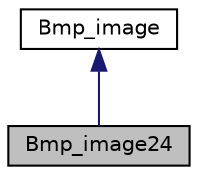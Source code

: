 digraph "Bmp_image24"
{
  edge [fontname="Helvetica",fontsize="10",labelfontname="Helvetica",labelfontsize="10"];
  node [fontname="Helvetica",fontsize="10",shape=record];
  Node1 [label="Bmp_image24",height=0.2,width=0.4,color="black", fillcolor="grey75", style="filled", fontcolor="black"];
  Node2 -> Node1 [dir="back",color="midnightblue",fontsize="10",style="solid",fontname="Helvetica"];
  Node2 [label="Bmp_image",height=0.2,width=0.4,color="black", fillcolor="white", style="filled",URL="$classBmp__image.html",tooltip="Abstract base class for all Bmp_image classes with different bitcounts. "];
}
